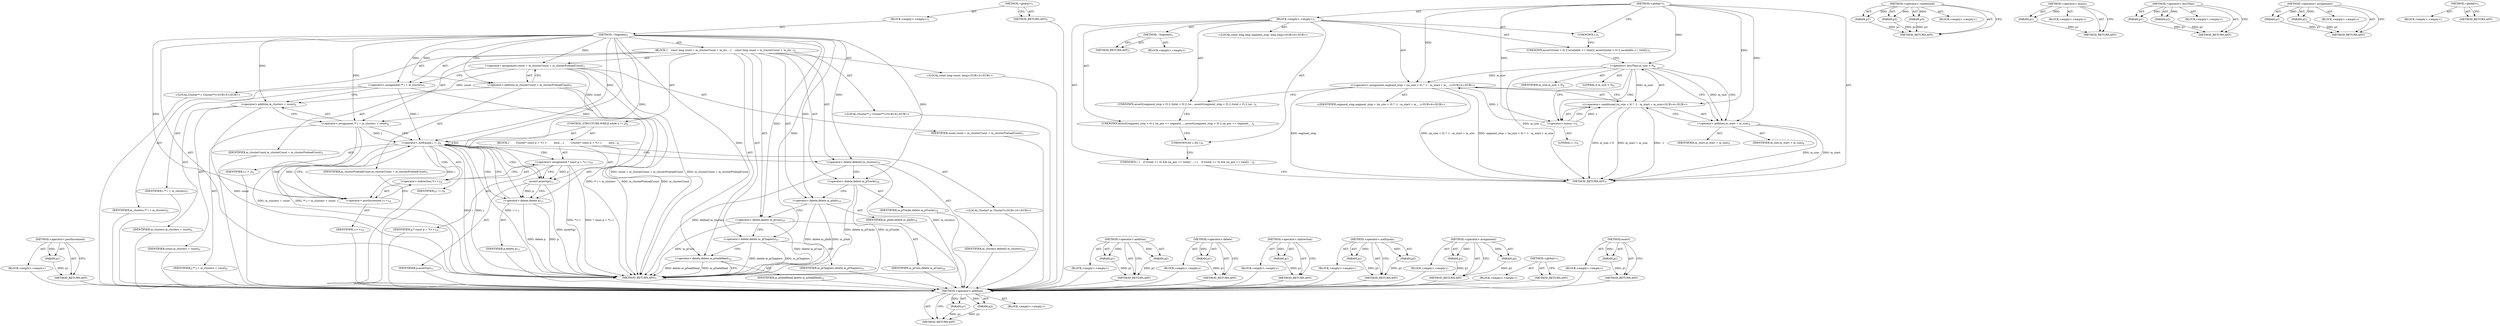 digraph "&lt;global&gt;" {
vulnerable_93 [label=<(METHOD,&lt;operator&gt;.postIncrement)>];
vulnerable_94 [label=<(PARAM,p1)>];
vulnerable_95 [label=<(BLOCK,&lt;empty&gt;,&lt;empty&gt;)>];
vulnerable_96 [label=<(METHOD_RETURN,ANY)>];
vulnerable_6 [label=<(METHOD,&lt;global&gt;)<SUB>1</SUB>>];
vulnerable_7 [label=<(BLOCK,&lt;empty&gt;,&lt;empty&gt;)<SUB>1</SUB>>];
vulnerable_8 [label=<(METHOD,~Segment)<SUB>1</SUB>>];
vulnerable_9 [label=<(BLOCK,{
    const long count = m_clusterCount + m_clu...,{
    const long count = m_clusterCount + m_clu...)<SUB>2</SUB>>];
vulnerable_10 [label="<(LOCAL,const long count: long)<SUB>3</SUB>>"];
vulnerable_11 [label=<(&lt;operator&gt;.assignment,count = m_clusterCount + m_clusterPreloadCount)<SUB>3</SUB>>];
vulnerable_12 [label=<(IDENTIFIER,count,count = m_clusterCount + m_clusterPreloadCount)<SUB>3</SUB>>];
vulnerable_13 [label=<(&lt;operator&gt;.addition,m_clusterCount + m_clusterPreloadCount)<SUB>3</SUB>>];
vulnerable_14 [label=<(IDENTIFIER,m_clusterCount,m_clusterCount + m_clusterPreloadCount)<SUB>3</SUB>>];
vulnerable_15 [label=<(IDENTIFIER,m_clusterPreloadCount,m_clusterCount + m_clusterPreloadCount)<SUB>3</SUB>>];
vulnerable_16 [label="<(LOCAL,Cluster** i: Cluster**)<SUB>5</SUB>>"];
vulnerable_17 [label=<(&lt;operator&gt;.assignment,** i = m_clusters)<SUB>5</SUB>>];
vulnerable_18 [label=<(IDENTIFIER,i,** i = m_clusters)<SUB>5</SUB>>];
vulnerable_19 [label=<(IDENTIFIER,m_clusters,** i = m_clusters)<SUB>5</SUB>>];
vulnerable_20 [label="<(LOCAL,Cluster** j: Cluster**)<SUB>6</SUB>>"];
vulnerable_21 [label=<(&lt;operator&gt;.assignment,** j = m_clusters + count)<SUB>6</SUB>>];
vulnerable_22 [label=<(IDENTIFIER,j,** j = m_clusters + count)<SUB>6</SUB>>];
vulnerable_23 [label=<(&lt;operator&gt;.addition,m_clusters + count)<SUB>6</SUB>>];
vulnerable_24 [label=<(IDENTIFIER,m_clusters,m_clusters + count)<SUB>6</SUB>>];
vulnerable_25 [label=<(IDENTIFIER,count,m_clusters + count)<SUB>6</SUB>>];
vulnerable_26 [label=<(CONTROL_STRUCTURE,WHILE,while (i != j))<SUB>8</SUB>>];
vulnerable_27 [label=<(&lt;operator&gt;.notEquals,i != j)<SUB>8</SUB>>];
vulnerable_28 [label=<(IDENTIFIER,i,i != j)<SUB>8</SUB>>];
vulnerable_29 [label=<(IDENTIFIER,j,i != j)<SUB>8</SUB>>];
vulnerable_30 [label=<(BLOCK,{
        Cluster* const p = *i++;
        asse...,{
        Cluster* const p = *i++;
        asse...)<SUB>9</SUB>>];
vulnerable_31 [label="<(LOCAL,Cluster* p: Cluster*)<SUB>10</SUB>>"];
vulnerable_32 [label=<(&lt;operator&gt;.assignment,* const p = *i++)<SUB>10</SUB>>];
vulnerable_33 [label=<(IDENTIFIER,p,* const p = *i++)<SUB>10</SUB>>];
vulnerable_34 [label=<(&lt;operator&gt;.indirection,*i++)<SUB>10</SUB>>];
vulnerable_35 [label=<(&lt;operator&gt;.postIncrement,i++)<SUB>10</SUB>>];
vulnerable_36 [label=<(IDENTIFIER,i,i++)<SUB>10</SUB>>];
vulnerable_37 [label=<(assert,assert(p))<SUB>11</SUB>>];
vulnerable_38 [label=<(IDENTIFIER,p,assert(p))<SUB>11</SUB>>];
vulnerable_39 [label=<(&lt;operator&gt;.delete,delete p)<SUB>13</SUB>>];
vulnerable_40 [label=<(IDENTIFIER,p,delete p)<SUB>13</SUB>>];
vulnerable_41 [label=<(&lt;operator&gt;.delete,delete[] m_clusters)<SUB>16</SUB>>];
vulnerable_42 [label=<(IDENTIFIER,m_clusters,delete[] m_clusters)<SUB>16</SUB>>];
vulnerable_43 [label=<(&lt;operator&gt;.delete,delete m_pTracks)<SUB>18</SUB>>];
vulnerable_44 [label=<(IDENTIFIER,m_pTracks,delete m_pTracks)<SUB>18</SUB>>];
vulnerable_45 [label=<(&lt;operator&gt;.delete,delete m_pInfo)<SUB>19</SUB>>];
vulnerable_46 [label=<(IDENTIFIER,m_pInfo,delete m_pInfo)<SUB>19</SUB>>];
vulnerable_47 [label=<(&lt;operator&gt;.delete,delete m_pCues)<SUB>20</SUB>>];
vulnerable_48 [label=<(IDENTIFIER,m_pCues,delete m_pCues)<SUB>20</SUB>>];
vulnerable_49 [label=<(&lt;operator&gt;.delete,delete m_pChapters)<SUB>21</SUB>>];
vulnerable_50 [label=<(IDENTIFIER,m_pChapters,delete m_pChapters)<SUB>21</SUB>>];
vulnerable_51 [label=<(&lt;operator&gt;.delete,delete m_pSeekHead)<SUB>22</SUB>>];
vulnerable_52 [label=<(IDENTIFIER,m_pSeekHead,delete m_pSeekHead)<SUB>22</SUB>>];
vulnerable_53 [label=<(METHOD_RETURN,ANY)<SUB>1</SUB>>];
vulnerable_55 [label=<(METHOD_RETURN,ANY)<SUB>1</SUB>>];
vulnerable_79 [label=<(METHOD,&lt;operator&gt;.addition)>];
vulnerable_80 [label=<(PARAM,p1)>];
vulnerable_81 [label=<(PARAM,p2)>];
vulnerable_82 [label=<(BLOCK,&lt;empty&gt;,&lt;empty&gt;)>];
vulnerable_83 [label=<(METHOD_RETURN,ANY)>];
vulnerable_101 [label=<(METHOD,&lt;operator&gt;.delete)>];
vulnerable_102 [label=<(PARAM,p1)>];
vulnerable_103 [label=<(BLOCK,&lt;empty&gt;,&lt;empty&gt;)>];
vulnerable_104 [label=<(METHOD_RETURN,ANY)>];
vulnerable_89 [label=<(METHOD,&lt;operator&gt;.indirection)>];
vulnerable_90 [label=<(PARAM,p1)>];
vulnerable_91 [label=<(BLOCK,&lt;empty&gt;,&lt;empty&gt;)>];
vulnerable_92 [label=<(METHOD_RETURN,ANY)>];
vulnerable_84 [label=<(METHOD,&lt;operator&gt;.notEquals)>];
vulnerable_85 [label=<(PARAM,p1)>];
vulnerable_86 [label=<(PARAM,p2)>];
vulnerable_87 [label=<(BLOCK,&lt;empty&gt;,&lt;empty&gt;)>];
vulnerable_88 [label=<(METHOD_RETURN,ANY)>];
vulnerable_74 [label=<(METHOD,&lt;operator&gt;.assignment)>];
vulnerable_75 [label=<(PARAM,p1)>];
vulnerable_76 [label=<(PARAM,p2)>];
vulnerable_77 [label=<(BLOCK,&lt;empty&gt;,&lt;empty&gt;)>];
vulnerable_78 [label=<(METHOD_RETURN,ANY)>];
vulnerable_68 [label=<(METHOD,&lt;global&gt;)<SUB>1</SUB>>];
vulnerable_69 [label=<(BLOCK,&lt;empty&gt;,&lt;empty&gt;)>];
vulnerable_70 [label=<(METHOD_RETURN,ANY)>];
vulnerable_97 [label=<(METHOD,assert)>];
vulnerable_98 [label=<(PARAM,p1)>];
vulnerable_99 [label=<(BLOCK,&lt;empty&gt;,&lt;empty&gt;)>];
vulnerable_100 [label=<(METHOD_RETURN,ANY)>];
fixed_65 [label=<(METHOD,&lt;operator&gt;.addition)>];
fixed_66 [label=<(PARAM,p1)>];
fixed_67 [label=<(PARAM,p2)>];
fixed_68 [label=<(BLOCK,&lt;empty&gt;,&lt;empty&gt;)>];
fixed_69 [label=<(METHOD_RETURN,ANY)>];
fixed_6 [label=<(METHOD,&lt;global&gt;)<SUB>1</SUB>>];
fixed_7 [label=<(BLOCK,&lt;empty&gt;,&lt;empty&gt;)<SUB>1</SUB>>];
fixed_8 [label=<(METHOD,~Segment)<SUB>1</SUB>>];
fixed_9 [label=<(BLOCK,&lt;empty&gt;,&lt;empty&gt;)>];
fixed_10 [label=<(METHOD_RETURN,ANY)<SUB>1</SUB>>];
fixed_12 [label=<(UNKNOWN,),))<SUB>1</SUB>>];
fixed_13 [label=<(UNKNOWN,assert((total &lt; 0) || (available &lt;= total));,assert((total &lt; 0) || (available &lt;= total));)<SUB>2</SUB>>];
fixed_14 [label="<(LOCAL,const long long segment_stop: long long)<SUB>4</SUB>>"];
fixed_15 [label="<(&lt;operator&gt;.assignment,segment_stop = (m_size &lt; 0) ? -1 : m_start + m_...)<SUB>4</SUB>>"];
fixed_16 [label="<(IDENTIFIER,segment_stop,segment_stop = (m_size &lt; 0) ? -1 : m_start + m_...)<SUB>4</SUB>>"];
fixed_17 [label="<(&lt;operator&gt;.conditional,(m_size &lt; 0) ? -1 : m_start + m_size)<SUB>4</SUB>>"];
fixed_18 [label=<(&lt;operator&gt;.lessThan,m_size &lt; 0)<SUB>4</SUB>>];
fixed_19 [label=<(IDENTIFIER,m_size,m_size &lt; 0)<SUB>4</SUB>>];
fixed_20 [label=<(LITERAL,0,m_size &lt; 0)<SUB>4</SUB>>];
fixed_21 [label=<(&lt;operator&gt;.minus,-1)<SUB>4</SUB>>];
fixed_22 [label=<(LITERAL,1,-1)<SUB>4</SUB>>];
fixed_23 [label=<(&lt;operator&gt;.addition,m_start + m_size)<SUB>4</SUB>>];
fixed_24 [label=<(IDENTIFIER,m_start,m_start + m_size)<SUB>4</SUB>>];
fixed_25 [label=<(IDENTIFIER,m_size,m_start + m_size)<SUB>4</SUB>>];
fixed_26 [label=<(UNKNOWN,assert((segment_stop &lt; 0) || (total &lt; 0) || (se...,assert((segment_stop &lt; 0) || (total &lt; 0) || (se...)<SUB>5</SUB>>];
fixed_27 [label=<(UNKNOWN,assert((segment_stop &lt; 0) || (m_pos &lt;= segment_...,assert((segment_stop &lt; 0) || (m_pos &lt;= segment_...)<SUB>6</SUB>>];
fixed_28 [label=<(UNKNOWN,for (;,for (;)<SUB>8</SUB>>];
fixed_29 [label=<(UNKNOWN,) {
    if ((total &gt;= 0) &amp;&amp; (m_pos &gt;= total))
 ...,) {
    if ((total &gt;= 0) &amp;&amp; (m_pos &gt;= total))
 ...)<SUB>8</SUB>>];
fixed_30 [label=<(METHOD_RETURN,ANY)<SUB>1</SUB>>];
fixed_50 [label=<(METHOD,&lt;operator&gt;.conditional)>];
fixed_51 [label=<(PARAM,p1)>];
fixed_52 [label=<(PARAM,p2)>];
fixed_53 [label=<(PARAM,p3)>];
fixed_54 [label=<(BLOCK,&lt;empty&gt;,&lt;empty&gt;)>];
fixed_55 [label=<(METHOD_RETURN,ANY)>];
fixed_61 [label=<(METHOD,&lt;operator&gt;.minus)>];
fixed_62 [label=<(PARAM,p1)>];
fixed_63 [label=<(BLOCK,&lt;empty&gt;,&lt;empty&gt;)>];
fixed_64 [label=<(METHOD_RETURN,ANY)>];
fixed_56 [label=<(METHOD,&lt;operator&gt;.lessThan)>];
fixed_57 [label=<(PARAM,p1)>];
fixed_58 [label=<(PARAM,p2)>];
fixed_59 [label=<(BLOCK,&lt;empty&gt;,&lt;empty&gt;)>];
fixed_60 [label=<(METHOD_RETURN,ANY)>];
fixed_45 [label=<(METHOD,&lt;operator&gt;.assignment)>];
fixed_46 [label=<(PARAM,p1)>];
fixed_47 [label=<(PARAM,p2)>];
fixed_48 [label=<(BLOCK,&lt;empty&gt;,&lt;empty&gt;)>];
fixed_49 [label=<(METHOD_RETURN,ANY)>];
fixed_39 [label=<(METHOD,&lt;global&gt;)<SUB>1</SUB>>];
fixed_40 [label=<(BLOCK,&lt;empty&gt;,&lt;empty&gt;)>];
fixed_41 [label=<(METHOD_RETURN,ANY)>];
vulnerable_93 -> vulnerable_94  [key=0, label="AST: "];
vulnerable_93 -> vulnerable_94  [key=1, label="DDG: "];
vulnerable_93 -> vulnerable_95  [key=0, label="AST: "];
vulnerable_93 -> vulnerable_96  [key=0, label="AST: "];
vulnerable_93 -> vulnerable_96  [key=1, label="CFG: "];
vulnerable_94 -> vulnerable_96  [key=0, label="DDG: p1"];
vulnerable_95 -> fixed_65  [key=0];
vulnerable_96 -> fixed_65  [key=0];
vulnerable_6 -> vulnerable_7  [key=0, label="AST: "];
vulnerable_6 -> vulnerable_55  [key=0, label="AST: "];
vulnerable_6 -> vulnerable_55  [key=1, label="CFG: "];
vulnerable_7 -> vulnerable_8  [key=0, label="AST: "];
vulnerable_8 -> vulnerable_9  [key=0, label="AST: "];
vulnerable_8 -> vulnerable_53  [key=0, label="AST: "];
vulnerable_8 -> vulnerable_13  [key=0, label="CFG: "];
vulnerable_8 -> vulnerable_13  [key=1, label="DDG: "];
vulnerable_8 -> vulnerable_11  [key=0, label="DDG: "];
vulnerable_8 -> vulnerable_17  [key=0, label="DDG: "];
vulnerable_8 -> vulnerable_21  [key=0, label="DDG: "];
vulnerable_8 -> vulnerable_41  [key=0, label="DDG: "];
vulnerable_8 -> vulnerable_43  [key=0, label="DDG: "];
vulnerable_8 -> vulnerable_45  [key=0, label="DDG: "];
vulnerable_8 -> vulnerable_47  [key=0, label="DDG: "];
vulnerable_8 -> vulnerable_49  [key=0, label="DDG: "];
vulnerable_8 -> vulnerable_51  [key=0, label="DDG: "];
vulnerable_8 -> vulnerable_23  [key=0, label="DDG: "];
vulnerable_8 -> vulnerable_27  [key=0, label="DDG: "];
vulnerable_8 -> vulnerable_37  [key=0, label="DDG: "];
vulnerable_8 -> vulnerable_39  [key=0, label="DDG: "];
vulnerable_8 -> vulnerable_35  [key=0, label="DDG: "];
vulnerable_9 -> vulnerable_10  [key=0, label="AST: "];
vulnerable_9 -> vulnerable_11  [key=0, label="AST: "];
vulnerable_9 -> vulnerable_16  [key=0, label="AST: "];
vulnerable_9 -> vulnerable_17  [key=0, label="AST: "];
vulnerable_9 -> vulnerable_20  [key=0, label="AST: "];
vulnerable_9 -> vulnerable_21  [key=0, label="AST: "];
vulnerable_9 -> vulnerable_26  [key=0, label="AST: "];
vulnerable_9 -> vulnerable_41  [key=0, label="AST: "];
vulnerable_9 -> vulnerable_43  [key=0, label="AST: "];
vulnerable_9 -> vulnerable_45  [key=0, label="AST: "];
vulnerable_9 -> vulnerable_47  [key=0, label="AST: "];
vulnerable_9 -> vulnerable_49  [key=0, label="AST: "];
vulnerable_9 -> vulnerable_51  [key=0, label="AST: "];
vulnerable_10 -> fixed_65  [key=0];
vulnerable_11 -> vulnerable_12  [key=0, label="AST: "];
vulnerable_11 -> vulnerable_13  [key=0, label="AST: "];
vulnerable_11 -> vulnerable_17  [key=0, label="CFG: "];
vulnerable_11 -> vulnerable_53  [key=0, label="DDG: m_clusterCount + m_clusterPreloadCount"];
vulnerable_11 -> vulnerable_53  [key=1, label="DDG: count = m_clusterCount + m_clusterPreloadCount"];
vulnerable_11 -> vulnerable_21  [key=0, label="DDG: count"];
vulnerable_11 -> vulnerable_23  [key=0, label="DDG: count"];
vulnerable_12 -> fixed_65  [key=0];
vulnerable_13 -> vulnerable_14  [key=0, label="AST: "];
vulnerable_13 -> vulnerable_15  [key=0, label="AST: "];
vulnerable_13 -> vulnerable_11  [key=0, label="CFG: "];
vulnerable_13 -> vulnerable_53  [key=0, label="DDG: m_clusterCount"];
vulnerable_13 -> vulnerable_53  [key=1, label="DDG: m_clusterPreloadCount"];
vulnerable_14 -> fixed_65  [key=0];
vulnerable_15 -> fixed_65  [key=0];
vulnerable_16 -> fixed_65  [key=0];
vulnerable_17 -> vulnerable_18  [key=0, label="AST: "];
vulnerable_17 -> vulnerable_19  [key=0, label="AST: "];
vulnerable_17 -> vulnerable_23  [key=0, label="CFG: "];
vulnerable_17 -> vulnerable_53  [key=0, label="DDG: ** i = m_clusters"];
vulnerable_17 -> vulnerable_27  [key=0, label="DDG: i"];
vulnerable_18 -> fixed_65  [key=0];
vulnerable_19 -> fixed_65  [key=0];
vulnerable_20 -> fixed_65  [key=0];
vulnerable_21 -> vulnerable_22  [key=0, label="AST: "];
vulnerable_21 -> vulnerable_23  [key=0, label="AST: "];
vulnerable_21 -> vulnerable_27  [key=0, label="CFG: "];
vulnerable_21 -> vulnerable_27  [key=1, label="DDG: j"];
vulnerable_21 -> vulnerable_53  [key=0, label="DDG: m_clusters + count"];
vulnerable_21 -> vulnerable_53  [key=1, label="DDG: ** j = m_clusters + count"];
vulnerable_22 -> fixed_65  [key=0];
vulnerable_23 -> vulnerable_24  [key=0, label="AST: "];
vulnerable_23 -> vulnerable_25  [key=0, label="AST: "];
vulnerable_23 -> vulnerable_21  [key=0, label="CFG: "];
vulnerable_23 -> vulnerable_53  [key=0, label="DDG: count"];
vulnerable_24 -> fixed_65  [key=0];
vulnerable_25 -> fixed_65  [key=0];
vulnerable_26 -> vulnerable_27  [key=0, label="AST: "];
vulnerable_26 -> vulnerable_30  [key=0, label="AST: "];
vulnerable_27 -> vulnerable_28  [key=0, label="AST: "];
vulnerable_27 -> vulnerable_29  [key=0, label="AST: "];
vulnerable_27 -> vulnerable_35  [key=0, label="CFG: "];
vulnerable_27 -> vulnerable_35  [key=1, label="DDG: i"];
vulnerable_27 -> vulnerable_35  [key=2, label="CDG: "];
vulnerable_27 -> vulnerable_41  [key=0, label="CFG: "];
vulnerable_27 -> vulnerable_53  [key=0, label="DDG: i"];
vulnerable_27 -> vulnerable_53  [key=1, label="DDG: j"];
vulnerable_27 -> vulnerable_53  [key=2, label="DDG: i != j"];
vulnerable_27 -> vulnerable_34  [key=0, label="CDG: "];
vulnerable_27 -> vulnerable_32  [key=0, label="CDG: "];
vulnerable_27 -> vulnerable_37  [key=0, label="CDG: "];
vulnerable_27 -> vulnerable_39  [key=0, label="CDG: "];
vulnerable_27 -> vulnerable_27  [key=0, label="CDG: "];
vulnerable_28 -> fixed_65  [key=0];
vulnerable_29 -> fixed_65  [key=0];
vulnerable_30 -> vulnerable_31  [key=0, label="AST: "];
vulnerable_30 -> vulnerable_32  [key=0, label="AST: "];
vulnerable_30 -> vulnerable_37  [key=0, label="AST: "];
vulnerable_30 -> vulnerable_39  [key=0, label="AST: "];
vulnerable_31 -> fixed_65  [key=0];
vulnerable_32 -> vulnerable_33  [key=0, label="AST: "];
vulnerable_32 -> vulnerable_34  [key=0, label="AST: "];
vulnerable_32 -> vulnerable_37  [key=0, label="CFG: "];
vulnerable_32 -> vulnerable_37  [key=1, label="DDG: p"];
vulnerable_32 -> vulnerable_53  [key=0, label="DDG: *i++"];
vulnerable_32 -> vulnerable_53  [key=1, label="DDG: * const p = *i++"];
vulnerable_33 -> fixed_65  [key=0];
vulnerable_34 -> vulnerable_35  [key=0, label="AST: "];
vulnerable_34 -> vulnerable_32  [key=0, label="CFG: "];
vulnerable_35 -> vulnerable_36  [key=0, label="AST: "];
vulnerable_35 -> vulnerable_34  [key=0, label="CFG: "];
vulnerable_35 -> vulnerable_27  [key=0, label="DDG: i"];
vulnerable_36 -> fixed_65  [key=0];
vulnerable_37 -> vulnerable_38  [key=0, label="AST: "];
vulnerable_37 -> vulnerable_39  [key=0, label="CFG: "];
vulnerable_37 -> vulnerable_39  [key=1, label="DDG: p"];
vulnerable_37 -> vulnerable_53  [key=0, label="DDG: assert(p)"];
vulnerable_38 -> fixed_65  [key=0];
vulnerable_39 -> vulnerable_40  [key=0, label="AST: "];
vulnerable_39 -> vulnerable_27  [key=0, label="CFG: "];
vulnerable_39 -> vulnerable_53  [key=0, label="DDG: p"];
vulnerable_39 -> vulnerable_53  [key=1, label="DDG: delete p"];
vulnerable_40 -> fixed_65  [key=0];
vulnerable_41 -> vulnerable_42  [key=0, label="AST: "];
vulnerable_41 -> vulnerable_43  [key=0, label="CFG: "];
vulnerable_41 -> vulnerable_53  [key=0, label="DDG: m_clusters"];
vulnerable_41 -> vulnerable_53  [key=1, label="DDG: delete[] m_clusters"];
vulnerable_42 -> fixed_65  [key=0];
vulnerable_43 -> vulnerable_44  [key=0, label="AST: "];
vulnerable_43 -> vulnerable_45  [key=0, label="CFG: "];
vulnerable_43 -> vulnerable_53  [key=0, label="DDG: delete m_pTracks"];
vulnerable_43 -> vulnerable_53  [key=1, label="DDG: m_pTracks"];
vulnerable_44 -> fixed_65  [key=0];
vulnerable_45 -> vulnerable_46  [key=0, label="AST: "];
vulnerable_45 -> vulnerable_47  [key=0, label="CFG: "];
vulnerable_45 -> vulnerable_53  [key=0, label="DDG: delete m_pInfo"];
vulnerable_45 -> vulnerable_53  [key=1, label="DDG: m_pInfo"];
vulnerable_46 -> fixed_65  [key=0];
vulnerable_47 -> vulnerable_48  [key=0, label="AST: "];
vulnerable_47 -> vulnerable_49  [key=0, label="CFG: "];
vulnerable_47 -> vulnerable_53  [key=0, label="DDG: delete m_pCues"];
vulnerable_47 -> vulnerable_53  [key=1, label="DDG: m_pCues"];
vulnerable_48 -> fixed_65  [key=0];
vulnerable_49 -> vulnerable_50  [key=0, label="AST: "];
vulnerable_49 -> vulnerable_51  [key=0, label="CFG: "];
vulnerable_49 -> vulnerable_53  [key=0, label="DDG: delete m_pChapters"];
vulnerable_49 -> vulnerable_53  [key=1, label="DDG: m_pChapters"];
vulnerable_50 -> fixed_65  [key=0];
vulnerable_51 -> vulnerable_52  [key=0, label="AST: "];
vulnerable_51 -> vulnerable_53  [key=0, label="CFG: "];
vulnerable_51 -> vulnerable_53  [key=1, label="DDG: delete m_pSeekHead"];
vulnerable_51 -> vulnerable_53  [key=2, label="DDG: m_pSeekHead"];
vulnerable_52 -> fixed_65  [key=0];
vulnerable_53 -> fixed_65  [key=0];
vulnerable_55 -> fixed_65  [key=0];
vulnerable_79 -> vulnerable_80  [key=0, label="AST: "];
vulnerable_79 -> vulnerable_80  [key=1, label="DDG: "];
vulnerable_79 -> vulnerable_82  [key=0, label="AST: "];
vulnerable_79 -> vulnerable_81  [key=0, label="AST: "];
vulnerable_79 -> vulnerable_81  [key=1, label="DDG: "];
vulnerable_79 -> vulnerable_83  [key=0, label="AST: "];
vulnerable_79 -> vulnerable_83  [key=1, label="CFG: "];
vulnerable_80 -> vulnerable_83  [key=0, label="DDG: p1"];
vulnerable_81 -> vulnerable_83  [key=0, label="DDG: p2"];
vulnerable_82 -> fixed_65  [key=0];
vulnerable_83 -> fixed_65  [key=0];
vulnerable_101 -> vulnerable_102  [key=0, label="AST: "];
vulnerable_101 -> vulnerable_102  [key=1, label="DDG: "];
vulnerable_101 -> vulnerable_103  [key=0, label="AST: "];
vulnerable_101 -> vulnerable_104  [key=0, label="AST: "];
vulnerable_101 -> vulnerable_104  [key=1, label="CFG: "];
vulnerable_102 -> vulnerable_104  [key=0, label="DDG: p1"];
vulnerable_103 -> fixed_65  [key=0];
vulnerable_104 -> fixed_65  [key=0];
vulnerable_89 -> vulnerable_90  [key=0, label="AST: "];
vulnerable_89 -> vulnerable_90  [key=1, label="DDG: "];
vulnerable_89 -> vulnerable_91  [key=0, label="AST: "];
vulnerable_89 -> vulnerable_92  [key=0, label="AST: "];
vulnerable_89 -> vulnerable_92  [key=1, label="CFG: "];
vulnerable_90 -> vulnerable_92  [key=0, label="DDG: p1"];
vulnerable_91 -> fixed_65  [key=0];
vulnerable_92 -> fixed_65  [key=0];
vulnerable_84 -> vulnerable_85  [key=0, label="AST: "];
vulnerable_84 -> vulnerable_85  [key=1, label="DDG: "];
vulnerable_84 -> vulnerable_87  [key=0, label="AST: "];
vulnerable_84 -> vulnerable_86  [key=0, label="AST: "];
vulnerable_84 -> vulnerable_86  [key=1, label="DDG: "];
vulnerable_84 -> vulnerable_88  [key=0, label="AST: "];
vulnerable_84 -> vulnerable_88  [key=1, label="CFG: "];
vulnerable_85 -> vulnerable_88  [key=0, label="DDG: p1"];
vulnerable_86 -> vulnerable_88  [key=0, label="DDG: p2"];
vulnerable_87 -> fixed_65  [key=0];
vulnerable_88 -> fixed_65  [key=0];
vulnerable_74 -> vulnerable_75  [key=0, label="AST: "];
vulnerable_74 -> vulnerable_75  [key=1, label="DDG: "];
vulnerable_74 -> vulnerable_77  [key=0, label="AST: "];
vulnerable_74 -> vulnerable_76  [key=0, label="AST: "];
vulnerable_74 -> vulnerable_76  [key=1, label="DDG: "];
vulnerable_74 -> vulnerable_78  [key=0, label="AST: "];
vulnerable_74 -> vulnerable_78  [key=1, label="CFG: "];
vulnerable_75 -> vulnerable_78  [key=0, label="DDG: p1"];
vulnerable_76 -> vulnerable_78  [key=0, label="DDG: p2"];
vulnerable_77 -> fixed_65  [key=0];
vulnerable_78 -> fixed_65  [key=0];
vulnerable_68 -> vulnerable_69  [key=0, label="AST: "];
vulnerable_68 -> vulnerable_70  [key=0, label="AST: "];
vulnerable_68 -> vulnerable_70  [key=1, label="CFG: "];
vulnerable_69 -> fixed_65  [key=0];
vulnerable_70 -> fixed_65  [key=0];
vulnerable_97 -> vulnerable_98  [key=0, label="AST: "];
vulnerable_97 -> vulnerable_98  [key=1, label="DDG: "];
vulnerable_97 -> vulnerable_99  [key=0, label="AST: "];
vulnerable_97 -> vulnerable_100  [key=0, label="AST: "];
vulnerable_97 -> vulnerable_100  [key=1, label="CFG: "];
vulnerable_98 -> vulnerable_100  [key=0, label="DDG: p1"];
vulnerable_99 -> fixed_65  [key=0];
vulnerable_100 -> fixed_65  [key=0];
fixed_65 -> fixed_66  [key=0, label="AST: "];
fixed_65 -> fixed_66  [key=1, label="DDG: "];
fixed_65 -> fixed_68  [key=0, label="AST: "];
fixed_65 -> fixed_67  [key=0, label="AST: "];
fixed_65 -> fixed_67  [key=1, label="DDG: "];
fixed_65 -> fixed_69  [key=0, label="AST: "];
fixed_65 -> fixed_69  [key=1, label="CFG: "];
fixed_66 -> fixed_69  [key=0, label="DDG: p1"];
fixed_67 -> fixed_69  [key=0, label="DDG: p2"];
fixed_6 -> fixed_7  [key=0, label="AST: "];
fixed_6 -> fixed_30  [key=0, label="AST: "];
fixed_6 -> fixed_12  [key=0, label="CFG: "];
fixed_6 -> fixed_15  [key=0, label="DDG: "];
fixed_6 -> fixed_17  [key=0, label="DDG: "];
fixed_6 -> fixed_18  [key=0, label="DDG: "];
fixed_6 -> fixed_21  [key=0, label="DDG: "];
fixed_6 -> fixed_23  [key=0, label="DDG: "];
fixed_7 -> fixed_8  [key=0, label="AST: "];
fixed_7 -> fixed_12  [key=0, label="AST: "];
fixed_7 -> fixed_13  [key=0, label="AST: "];
fixed_7 -> fixed_14  [key=0, label="AST: "];
fixed_7 -> fixed_15  [key=0, label="AST: "];
fixed_7 -> fixed_26  [key=0, label="AST: "];
fixed_7 -> fixed_27  [key=0, label="AST: "];
fixed_7 -> fixed_28  [key=0, label="AST: "];
fixed_7 -> fixed_29  [key=0, label="AST: "];
fixed_8 -> fixed_9  [key=0, label="AST: "];
fixed_8 -> fixed_10  [key=0, label="AST: "];
fixed_8 -> fixed_10  [key=1, label="CFG: "];
fixed_12 -> fixed_13  [key=0, label="CFG: "];
fixed_13 -> fixed_18  [key=0, label="CFG: "];
fixed_15 -> fixed_16  [key=0, label="AST: "];
fixed_15 -> fixed_17  [key=0, label="AST: "];
fixed_15 -> fixed_26  [key=0, label="CFG: "];
fixed_15 -> fixed_30  [key=0, label="DDG: segment_stop"];
fixed_15 -> fixed_30  [key=1, label="DDG: (m_size &lt; 0) ? -1 : m_start + m_size"];
fixed_15 -> fixed_30  [key=2, label="DDG: segment_stop = (m_size &lt; 0) ? -1 : m_start + m_size"];
fixed_17 -> fixed_18  [key=0, label="AST: "];
fixed_17 -> fixed_21  [key=0, label="AST: "];
fixed_17 -> fixed_23  [key=0, label="AST: "];
fixed_17 -> fixed_15  [key=0, label="CFG: "];
fixed_17 -> fixed_30  [key=0, label="DDG: m_size &lt; 0"];
fixed_17 -> fixed_30  [key=1, label="DDG: m_start + m_size"];
fixed_17 -> fixed_30  [key=2, label="DDG: -1"];
fixed_18 -> fixed_19  [key=0, label="AST: "];
fixed_18 -> fixed_20  [key=0, label="AST: "];
fixed_18 -> fixed_21  [key=0, label="CFG: "];
fixed_18 -> fixed_21  [key=1, label="CDG: "];
fixed_18 -> fixed_23  [key=0, label="CFG: "];
fixed_18 -> fixed_23  [key=1, label="DDG: m_size"];
fixed_18 -> fixed_23  [key=2, label="CDG: "];
fixed_18 -> fixed_30  [key=0, label="DDG: m_size"];
fixed_18 -> fixed_15  [key=0, label="DDG: m_size"];
fixed_18 -> fixed_17  [key=0, label="DDG: m_size"];
fixed_21 -> fixed_22  [key=0, label="AST: "];
fixed_21 -> fixed_17  [key=0, label="CFG: "];
fixed_21 -> fixed_17  [key=1, label="DDG: 1"];
fixed_21 -> fixed_15  [key=0, label="DDG: 1"];
fixed_23 -> fixed_24  [key=0, label="AST: "];
fixed_23 -> fixed_25  [key=0, label="AST: "];
fixed_23 -> fixed_17  [key=0, label="CFG: "];
fixed_23 -> fixed_30  [key=0, label="DDG: m_size"];
fixed_23 -> fixed_30  [key=1, label="DDG: m_start"];
fixed_26 -> fixed_27  [key=0, label="CFG: "];
fixed_27 -> fixed_28  [key=0, label="CFG: "];
fixed_28 -> fixed_29  [key=0, label="CFG: "];
fixed_29 -> fixed_30  [key=0, label="CFG: "];
fixed_50 -> fixed_51  [key=0, label="AST: "];
fixed_50 -> fixed_51  [key=1, label="DDG: "];
fixed_50 -> fixed_54  [key=0, label="AST: "];
fixed_50 -> fixed_52  [key=0, label="AST: "];
fixed_50 -> fixed_52  [key=1, label="DDG: "];
fixed_50 -> fixed_55  [key=0, label="AST: "];
fixed_50 -> fixed_55  [key=1, label="CFG: "];
fixed_50 -> fixed_53  [key=0, label="AST: "];
fixed_50 -> fixed_53  [key=1, label="DDG: "];
fixed_51 -> fixed_55  [key=0, label="DDG: p1"];
fixed_52 -> fixed_55  [key=0, label="DDG: p2"];
fixed_53 -> fixed_55  [key=0, label="DDG: p3"];
fixed_61 -> fixed_62  [key=0, label="AST: "];
fixed_61 -> fixed_62  [key=1, label="DDG: "];
fixed_61 -> fixed_63  [key=0, label="AST: "];
fixed_61 -> fixed_64  [key=0, label="AST: "];
fixed_61 -> fixed_64  [key=1, label="CFG: "];
fixed_62 -> fixed_64  [key=0, label="DDG: p1"];
fixed_56 -> fixed_57  [key=0, label="AST: "];
fixed_56 -> fixed_57  [key=1, label="DDG: "];
fixed_56 -> fixed_59  [key=0, label="AST: "];
fixed_56 -> fixed_58  [key=0, label="AST: "];
fixed_56 -> fixed_58  [key=1, label="DDG: "];
fixed_56 -> fixed_60  [key=0, label="AST: "];
fixed_56 -> fixed_60  [key=1, label="CFG: "];
fixed_57 -> fixed_60  [key=0, label="DDG: p1"];
fixed_58 -> fixed_60  [key=0, label="DDG: p2"];
fixed_45 -> fixed_46  [key=0, label="AST: "];
fixed_45 -> fixed_46  [key=1, label="DDG: "];
fixed_45 -> fixed_48  [key=0, label="AST: "];
fixed_45 -> fixed_47  [key=0, label="AST: "];
fixed_45 -> fixed_47  [key=1, label="DDG: "];
fixed_45 -> fixed_49  [key=0, label="AST: "];
fixed_45 -> fixed_49  [key=1, label="CFG: "];
fixed_46 -> fixed_49  [key=0, label="DDG: p1"];
fixed_47 -> fixed_49  [key=0, label="DDG: p2"];
fixed_39 -> fixed_40  [key=0, label="AST: "];
fixed_39 -> fixed_41  [key=0, label="AST: "];
fixed_39 -> fixed_41  [key=1, label="CFG: "];
}
